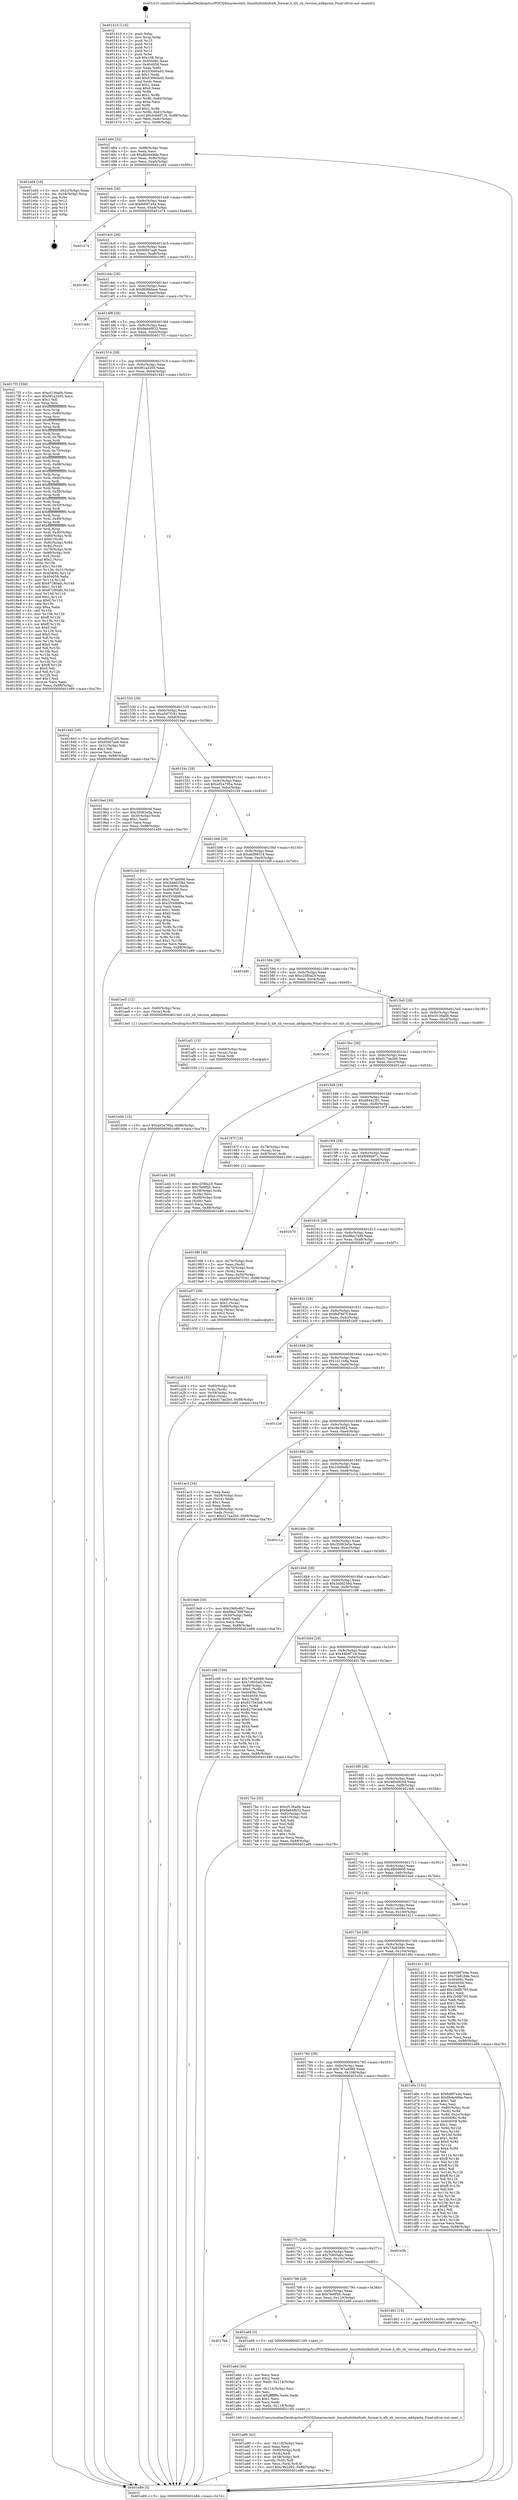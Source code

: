 digraph "0x401410" {
  label = "0x401410 (/mnt/c/Users/mathe/Desktop/tcc/POCII/binaries/extr_linuxfsxfslibxfsxfs_format.h_xfs_sb_version_addquota_Final-ollvm.out::main(0))"
  labelloc = "t"
  node[shape=record]

  Entry [label="",width=0.3,height=0.3,shape=circle,fillcolor=black,style=filled]
  "0x401484" [label="{
     0x401484 [32]\l
     | [instrs]\l
     &nbsp;&nbsp;0x401484 \<+6\>: mov -0x88(%rbp),%eax\l
     &nbsp;&nbsp;0x40148a \<+2\>: mov %eax,%ecx\l
     &nbsp;&nbsp;0x40148c \<+6\>: sub $0x8bde49da,%ecx\l
     &nbsp;&nbsp;0x401492 \<+6\>: mov %eax,-0x9c(%rbp)\l
     &nbsp;&nbsp;0x401498 \<+6\>: mov %ecx,-0xa0(%rbp)\l
     &nbsp;&nbsp;0x40149e \<+6\>: je 0000000000401e04 \<main+0x9f4\>\l
  }"]
  "0x401e04" [label="{
     0x401e04 [18]\l
     | [instrs]\l
     &nbsp;&nbsp;0x401e04 \<+3\>: mov -0x2c(%rbp),%eax\l
     &nbsp;&nbsp;0x401e07 \<+4\>: lea -0x28(%rbp),%rsp\l
     &nbsp;&nbsp;0x401e0b \<+1\>: pop %rbx\l
     &nbsp;&nbsp;0x401e0c \<+2\>: pop %r12\l
     &nbsp;&nbsp;0x401e0e \<+2\>: pop %r13\l
     &nbsp;&nbsp;0x401e10 \<+2\>: pop %r14\l
     &nbsp;&nbsp;0x401e12 \<+2\>: pop %r15\l
     &nbsp;&nbsp;0x401e14 \<+1\>: pop %rbp\l
     &nbsp;&nbsp;0x401e15 \<+1\>: ret\l
  }"]
  "0x4014a4" [label="{
     0x4014a4 [28]\l
     | [instrs]\l
     &nbsp;&nbsp;0x4014a4 \<+5\>: jmp 00000000004014a9 \<main+0x99\>\l
     &nbsp;&nbsp;0x4014a9 \<+6\>: mov -0x9c(%rbp),%eax\l
     &nbsp;&nbsp;0x4014af \<+5\>: sub $0x8d6f7e4a,%eax\l
     &nbsp;&nbsp;0x4014b4 \<+6\>: mov %eax,-0xa4(%rbp)\l
     &nbsp;&nbsp;0x4014ba \<+6\>: je 0000000000401e74 \<main+0xa64\>\l
  }"]
  Exit [label="",width=0.3,height=0.3,shape=circle,fillcolor=black,style=filled,peripheries=2]
  "0x401e74" [label="{
     0x401e74\l
  }", style=dashed]
  "0x4014c0" [label="{
     0x4014c0 [28]\l
     | [instrs]\l
     &nbsp;&nbsp;0x4014c0 \<+5\>: jmp 00000000004014c5 \<main+0xb5\>\l
     &nbsp;&nbsp;0x4014c5 \<+6\>: mov -0x9c(%rbp),%eax\l
     &nbsp;&nbsp;0x4014cb \<+5\>: sub $0x95fd7aa6,%eax\l
     &nbsp;&nbsp;0x4014d0 \<+6\>: mov %eax,-0xa8(%rbp)\l
     &nbsp;&nbsp;0x4014d6 \<+6\>: je 0000000000401961 \<main+0x551\>\l
  }"]
  "0x401b00" [label="{
     0x401b00 [15]\l
     | [instrs]\l
     &nbsp;&nbsp;0x401b00 \<+10\>: movl $0xa92a795a,-0x88(%rbp)\l
     &nbsp;&nbsp;0x401b0a \<+5\>: jmp 0000000000401e89 \<main+0xa79\>\l
  }"]
  "0x401961" [label="{
     0x401961\l
  }", style=dashed]
  "0x4014dc" [label="{
     0x4014dc [28]\l
     | [instrs]\l
     &nbsp;&nbsp;0x4014dc \<+5\>: jmp 00000000004014e1 \<main+0xd1\>\l
     &nbsp;&nbsp;0x4014e1 \<+6\>: mov -0x9c(%rbp),%eax\l
     &nbsp;&nbsp;0x4014e7 \<+5\>: sub $0x9b98deee,%eax\l
     &nbsp;&nbsp;0x4014ec \<+6\>: mov %eax,-0xac(%rbp)\l
     &nbsp;&nbsp;0x4014f2 \<+6\>: je 0000000000401b4c \<main+0x73c\>\l
  }"]
  "0x401af1" [label="{
     0x401af1 [15]\l
     | [instrs]\l
     &nbsp;&nbsp;0x401af1 \<+4\>: mov -0x60(%rbp),%rax\l
     &nbsp;&nbsp;0x401af5 \<+3\>: mov (%rax),%rax\l
     &nbsp;&nbsp;0x401af8 \<+3\>: mov %rax,%rdi\l
     &nbsp;&nbsp;0x401afb \<+5\>: call 0000000000401030 \<free@plt\>\l
     | [calls]\l
     &nbsp;&nbsp;0x401030 \{1\} (unknown)\l
  }"]
  "0x401b4c" [label="{
     0x401b4c\l
  }", style=dashed]
  "0x4014f8" [label="{
     0x4014f8 [28]\l
     | [instrs]\l
     &nbsp;&nbsp;0x4014f8 \<+5\>: jmp 00000000004014fd \<main+0xed\>\l
     &nbsp;&nbsp;0x4014fd \<+6\>: mov -0x9c(%rbp),%eax\l
     &nbsp;&nbsp;0x401503 \<+5\>: sub $0x9eb4f632,%eax\l
     &nbsp;&nbsp;0x401508 \<+6\>: mov %eax,-0xb0(%rbp)\l
     &nbsp;&nbsp;0x40150e \<+6\>: je 00000000004017f3 \<main+0x3e3\>\l
  }"]
  "0x401a99" [label="{
     0x401a99 [42]\l
     | [instrs]\l
     &nbsp;&nbsp;0x401a99 \<+6\>: mov -0x118(%rbp),%ecx\l
     &nbsp;&nbsp;0x401a9f \<+3\>: imul %eax,%ecx\l
     &nbsp;&nbsp;0x401aa2 \<+4\>: mov -0x60(%rbp),%rdi\l
     &nbsp;&nbsp;0x401aa6 \<+3\>: mov (%rdi),%rdi\l
     &nbsp;&nbsp;0x401aa9 \<+4\>: mov -0x58(%rbp),%r8\l
     &nbsp;&nbsp;0x401aad \<+3\>: movslq (%r8),%r8\l
     &nbsp;&nbsp;0x401ab0 \<+4\>: mov %ecx,(%rdi,%r8,4)\l
     &nbsp;&nbsp;0x401ab4 \<+10\>: movl $0xc9e2d82,-0x88(%rbp)\l
     &nbsp;&nbsp;0x401abe \<+5\>: jmp 0000000000401e89 \<main+0xa79\>\l
  }"]
  "0x4017f3" [label="{
     0x4017f3 [336]\l
     | [instrs]\l
     &nbsp;&nbsp;0x4017f3 \<+5\>: mov $0xcf136a0b,%eax\l
     &nbsp;&nbsp;0x4017f8 \<+5\>: mov $0x9f1a3265,%ecx\l
     &nbsp;&nbsp;0x4017fd \<+2\>: mov $0x1,%dl\l
     &nbsp;&nbsp;0x4017ff \<+3\>: mov %rsp,%rsi\l
     &nbsp;&nbsp;0x401802 \<+4\>: add $0xfffffffffffffff0,%rsi\l
     &nbsp;&nbsp;0x401806 \<+3\>: mov %rsi,%rsp\l
     &nbsp;&nbsp;0x401809 \<+4\>: mov %rsi,-0x80(%rbp)\l
     &nbsp;&nbsp;0x40180d \<+3\>: mov %rsp,%rsi\l
     &nbsp;&nbsp;0x401810 \<+4\>: add $0xfffffffffffffff0,%rsi\l
     &nbsp;&nbsp;0x401814 \<+3\>: mov %rsi,%rsp\l
     &nbsp;&nbsp;0x401817 \<+3\>: mov %rsp,%rdi\l
     &nbsp;&nbsp;0x40181a \<+4\>: add $0xfffffffffffffff0,%rdi\l
     &nbsp;&nbsp;0x40181e \<+3\>: mov %rdi,%rsp\l
     &nbsp;&nbsp;0x401821 \<+4\>: mov %rdi,-0x78(%rbp)\l
     &nbsp;&nbsp;0x401825 \<+3\>: mov %rsp,%rdi\l
     &nbsp;&nbsp;0x401828 \<+4\>: add $0xfffffffffffffff0,%rdi\l
     &nbsp;&nbsp;0x40182c \<+3\>: mov %rdi,%rsp\l
     &nbsp;&nbsp;0x40182f \<+4\>: mov %rdi,-0x70(%rbp)\l
     &nbsp;&nbsp;0x401833 \<+3\>: mov %rsp,%rdi\l
     &nbsp;&nbsp;0x401836 \<+4\>: add $0xfffffffffffffff0,%rdi\l
     &nbsp;&nbsp;0x40183a \<+3\>: mov %rdi,%rsp\l
     &nbsp;&nbsp;0x40183d \<+4\>: mov %rdi,-0x68(%rbp)\l
     &nbsp;&nbsp;0x401841 \<+3\>: mov %rsp,%rdi\l
     &nbsp;&nbsp;0x401844 \<+4\>: add $0xfffffffffffffff0,%rdi\l
     &nbsp;&nbsp;0x401848 \<+3\>: mov %rdi,%rsp\l
     &nbsp;&nbsp;0x40184b \<+4\>: mov %rdi,-0x60(%rbp)\l
     &nbsp;&nbsp;0x40184f \<+3\>: mov %rsp,%rdi\l
     &nbsp;&nbsp;0x401852 \<+4\>: add $0xfffffffffffffff0,%rdi\l
     &nbsp;&nbsp;0x401856 \<+3\>: mov %rdi,%rsp\l
     &nbsp;&nbsp;0x401859 \<+4\>: mov %rdi,-0x58(%rbp)\l
     &nbsp;&nbsp;0x40185d \<+3\>: mov %rsp,%rdi\l
     &nbsp;&nbsp;0x401860 \<+4\>: add $0xfffffffffffffff0,%rdi\l
     &nbsp;&nbsp;0x401864 \<+3\>: mov %rdi,%rsp\l
     &nbsp;&nbsp;0x401867 \<+4\>: mov %rdi,-0x50(%rbp)\l
     &nbsp;&nbsp;0x40186b \<+3\>: mov %rsp,%rdi\l
     &nbsp;&nbsp;0x40186e \<+4\>: add $0xfffffffffffffff0,%rdi\l
     &nbsp;&nbsp;0x401872 \<+3\>: mov %rdi,%rsp\l
     &nbsp;&nbsp;0x401875 \<+4\>: mov %rdi,-0x48(%rbp)\l
     &nbsp;&nbsp;0x401879 \<+3\>: mov %rsp,%rdi\l
     &nbsp;&nbsp;0x40187c \<+4\>: add $0xfffffffffffffff0,%rdi\l
     &nbsp;&nbsp;0x401880 \<+3\>: mov %rdi,%rsp\l
     &nbsp;&nbsp;0x401883 \<+4\>: mov %rdi,-0x40(%rbp)\l
     &nbsp;&nbsp;0x401887 \<+4\>: mov -0x80(%rbp),%rdi\l
     &nbsp;&nbsp;0x40188b \<+6\>: movl $0x0,(%rdi)\l
     &nbsp;&nbsp;0x401891 \<+7\>: mov -0x8c(%rbp),%r8d\l
     &nbsp;&nbsp;0x401898 \<+3\>: mov %r8d,(%rsi)\l
     &nbsp;&nbsp;0x40189b \<+4\>: mov -0x78(%rbp),%rdi\l
     &nbsp;&nbsp;0x40189f \<+7\>: mov -0x98(%rbp),%r9\l
     &nbsp;&nbsp;0x4018a6 \<+3\>: mov %r9,(%rdi)\l
     &nbsp;&nbsp;0x4018a9 \<+3\>: cmpl $0x2,(%rsi)\l
     &nbsp;&nbsp;0x4018ac \<+4\>: setne %r10b\l
     &nbsp;&nbsp;0x4018b0 \<+4\>: and $0x1,%r10b\l
     &nbsp;&nbsp;0x4018b4 \<+4\>: mov %r10b,-0x31(%rbp)\l
     &nbsp;&nbsp;0x4018b8 \<+8\>: mov 0x40406c,%r11d\l
     &nbsp;&nbsp;0x4018c0 \<+7\>: mov 0x404058,%ebx\l
     &nbsp;&nbsp;0x4018c7 \<+3\>: mov %r11d,%r14d\l
     &nbsp;&nbsp;0x4018ca \<+7\>: add $0x87280afc,%r14d\l
     &nbsp;&nbsp;0x4018d1 \<+4\>: sub $0x1,%r14d\l
     &nbsp;&nbsp;0x4018d5 \<+7\>: sub $0x87280afc,%r14d\l
     &nbsp;&nbsp;0x4018dc \<+4\>: imul %r14d,%r11d\l
     &nbsp;&nbsp;0x4018e0 \<+4\>: and $0x1,%r11d\l
     &nbsp;&nbsp;0x4018e4 \<+4\>: cmp $0x0,%r11d\l
     &nbsp;&nbsp;0x4018e8 \<+4\>: sete %r10b\l
     &nbsp;&nbsp;0x4018ec \<+3\>: cmp $0xa,%ebx\l
     &nbsp;&nbsp;0x4018ef \<+4\>: setl %r15b\l
     &nbsp;&nbsp;0x4018f3 \<+3\>: mov %r10b,%r12b\l
     &nbsp;&nbsp;0x4018f6 \<+4\>: xor $0xff,%r12b\l
     &nbsp;&nbsp;0x4018fa \<+3\>: mov %r15b,%r13b\l
     &nbsp;&nbsp;0x4018fd \<+4\>: xor $0xff,%r13b\l
     &nbsp;&nbsp;0x401901 \<+3\>: xor $0x0,%dl\l
     &nbsp;&nbsp;0x401904 \<+3\>: mov %r12b,%sil\l
     &nbsp;&nbsp;0x401907 \<+4\>: and $0x0,%sil\l
     &nbsp;&nbsp;0x40190b \<+3\>: and %dl,%r10b\l
     &nbsp;&nbsp;0x40190e \<+3\>: mov %r13b,%dil\l
     &nbsp;&nbsp;0x401911 \<+4\>: and $0x0,%dil\l
     &nbsp;&nbsp;0x401915 \<+3\>: and %dl,%r15b\l
     &nbsp;&nbsp;0x401918 \<+3\>: or %r10b,%sil\l
     &nbsp;&nbsp;0x40191b \<+3\>: or %r15b,%dil\l
     &nbsp;&nbsp;0x40191e \<+3\>: xor %dil,%sil\l
     &nbsp;&nbsp;0x401921 \<+3\>: or %r13b,%r12b\l
     &nbsp;&nbsp;0x401924 \<+4\>: xor $0xff,%r12b\l
     &nbsp;&nbsp;0x401928 \<+3\>: or $0x0,%dl\l
     &nbsp;&nbsp;0x40192b \<+3\>: and %dl,%r12b\l
     &nbsp;&nbsp;0x40192e \<+3\>: or %r12b,%sil\l
     &nbsp;&nbsp;0x401931 \<+4\>: test $0x1,%sil\l
     &nbsp;&nbsp;0x401935 \<+3\>: cmovne %ecx,%eax\l
     &nbsp;&nbsp;0x401938 \<+6\>: mov %eax,-0x88(%rbp)\l
     &nbsp;&nbsp;0x40193e \<+5\>: jmp 0000000000401e89 \<main+0xa79\>\l
  }"]
  "0x401514" [label="{
     0x401514 [28]\l
     | [instrs]\l
     &nbsp;&nbsp;0x401514 \<+5\>: jmp 0000000000401519 \<main+0x109\>\l
     &nbsp;&nbsp;0x401519 \<+6\>: mov -0x9c(%rbp),%eax\l
     &nbsp;&nbsp;0x40151f \<+5\>: sub $0x9f1a3265,%eax\l
     &nbsp;&nbsp;0x401524 \<+6\>: mov %eax,-0xb4(%rbp)\l
     &nbsp;&nbsp;0x40152a \<+6\>: je 0000000000401943 \<main+0x533\>\l
  }"]
  "0x401a6d" [label="{
     0x401a6d [44]\l
     | [instrs]\l
     &nbsp;&nbsp;0x401a6d \<+2\>: xor %ecx,%ecx\l
     &nbsp;&nbsp;0x401a6f \<+5\>: mov $0x2,%edx\l
     &nbsp;&nbsp;0x401a74 \<+6\>: mov %edx,-0x114(%rbp)\l
     &nbsp;&nbsp;0x401a7a \<+1\>: cltd\l
     &nbsp;&nbsp;0x401a7b \<+6\>: mov -0x114(%rbp),%esi\l
     &nbsp;&nbsp;0x401a81 \<+2\>: idiv %esi\l
     &nbsp;&nbsp;0x401a83 \<+6\>: imul $0xfffffffe,%edx,%edx\l
     &nbsp;&nbsp;0x401a89 \<+3\>: sub $0x1,%ecx\l
     &nbsp;&nbsp;0x401a8c \<+2\>: sub %ecx,%edx\l
     &nbsp;&nbsp;0x401a8e \<+6\>: mov %edx,-0x118(%rbp)\l
     &nbsp;&nbsp;0x401a94 \<+5\>: call 0000000000401160 \<next_i\>\l
     | [calls]\l
     &nbsp;&nbsp;0x401160 \{1\} (/mnt/c/Users/mathe/Desktop/tcc/POCII/binaries/extr_linuxfsxfslibxfsxfs_format.h_xfs_sb_version_addquota_Final-ollvm.out::next_i)\l
  }"]
  "0x401943" [label="{
     0x401943 [30]\l
     | [instrs]\l
     &nbsp;&nbsp;0x401943 \<+5\>: mov $0xd84423f1,%eax\l
     &nbsp;&nbsp;0x401948 \<+5\>: mov $0x95fd7aa6,%ecx\l
     &nbsp;&nbsp;0x40194d \<+3\>: mov -0x31(%rbp),%dl\l
     &nbsp;&nbsp;0x401950 \<+3\>: test $0x1,%dl\l
     &nbsp;&nbsp;0x401953 \<+3\>: cmovne %ecx,%eax\l
     &nbsp;&nbsp;0x401956 \<+6\>: mov %eax,-0x88(%rbp)\l
     &nbsp;&nbsp;0x40195c \<+5\>: jmp 0000000000401e89 \<main+0xa79\>\l
  }"]
  "0x401530" [label="{
     0x401530 [28]\l
     | [instrs]\l
     &nbsp;&nbsp;0x401530 \<+5\>: jmp 0000000000401535 \<main+0x125\>\l
     &nbsp;&nbsp;0x401535 \<+6\>: mov -0x9c(%rbp),%eax\l
     &nbsp;&nbsp;0x40153b \<+5\>: sub $0xa5d7f181,%eax\l
     &nbsp;&nbsp;0x401540 \<+6\>: mov %eax,-0xb8(%rbp)\l
     &nbsp;&nbsp;0x401546 \<+6\>: je 00000000004019ad \<main+0x59d\>\l
  }"]
  "0x4017b4" [label="{
     0x4017b4\l
  }", style=dashed]
  "0x4019ad" [label="{
     0x4019ad [30]\l
     | [instrs]\l
     &nbsp;&nbsp;0x4019ad \<+5\>: mov $0x490d9c0d,%eax\l
     &nbsp;&nbsp;0x4019b2 \<+5\>: mov $0x35063a5a,%ecx\l
     &nbsp;&nbsp;0x4019b7 \<+3\>: mov -0x30(%rbp),%edx\l
     &nbsp;&nbsp;0x4019ba \<+3\>: cmp $0x1,%edx\l
     &nbsp;&nbsp;0x4019bd \<+3\>: cmovl %ecx,%eax\l
     &nbsp;&nbsp;0x4019c0 \<+6\>: mov %eax,-0x88(%rbp)\l
     &nbsp;&nbsp;0x4019c6 \<+5\>: jmp 0000000000401e89 \<main+0xa79\>\l
  }"]
  "0x40154c" [label="{
     0x40154c [28]\l
     | [instrs]\l
     &nbsp;&nbsp;0x40154c \<+5\>: jmp 0000000000401551 \<main+0x141\>\l
     &nbsp;&nbsp;0x401551 \<+6\>: mov -0x9c(%rbp),%eax\l
     &nbsp;&nbsp;0x401557 \<+5\>: sub $0xa92a795a,%eax\l
     &nbsp;&nbsp;0x40155c \<+6\>: mov %eax,-0xbc(%rbp)\l
     &nbsp;&nbsp;0x401562 \<+6\>: je 0000000000401c3d \<main+0x82d\>\l
  }"]
  "0x401a68" [label="{
     0x401a68 [5]\l
     | [instrs]\l
     &nbsp;&nbsp;0x401a68 \<+5\>: call 0000000000401160 \<next_i\>\l
     | [calls]\l
     &nbsp;&nbsp;0x401160 \{1\} (/mnt/c/Users/mathe/Desktop/tcc/POCII/binaries/extr_linuxfsxfslibxfsxfs_format.h_xfs_sb_version_addquota_Final-ollvm.out::next_i)\l
  }"]
  "0x401c3d" [label="{
     0x401c3d [91]\l
     | [instrs]\l
     &nbsp;&nbsp;0x401c3d \<+5\>: mov $0x787ad088,%eax\l
     &nbsp;&nbsp;0x401c42 \<+5\>: mov $0x3ddd258d,%ecx\l
     &nbsp;&nbsp;0x401c47 \<+7\>: mov 0x40406c,%edx\l
     &nbsp;&nbsp;0x401c4e \<+7\>: mov 0x404058,%esi\l
     &nbsp;&nbsp;0x401c55 \<+2\>: mov %edx,%edi\l
     &nbsp;&nbsp;0x401c57 \<+6\>: add $0x355db89a,%edi\l
     &nbsp;&nbsp;0x401c5d \<+3\>: sub $0x1,%edi\l
     &nbsp;&nbsp;0x401c60 \<+6\>: sub $0x355db89a,%edi\l
     &nbsp;&nbsp;0x401c66 \<+3\>: imul %edi,%edx\l
     &nbsp;&nbsp;0x401c69 \<+3\>: and $0x1,%edx\l
     &nbsp;&nbsp;0x401c6c \<+3\>: cmp $0x0,%edx\l
     &nbsp;&nbsp;0x401c6f \<+4\>: sete %r8b\l
     &nbsp;&nbsp;0x401c73 \<+3\>: cmp $0xa,%esi\l
     &nbsp;&nbsp;0x401c76 \<+4\>: setl %r9b\l
     &nbsp;&nbsp;0x401c7a \<+3\>: mov %r8b,%r10b\l
     &nbsp;&nbsp;0x401c7d \<+3\>: and %r9b,%r10b\l
     &nbsp;&nbsp;0x401c80 \<+3\>: xor %r9b,%r8b\l
     &nbsp;&nbsp;0x401c83 \<+3\>: or %r8b,%r10b\l
     &nbsp;&nbsp;0x401c86 \<+4\>: test $0x1,%r10b\l
     &nbsp;&nbsp;0x401c8a \<+3\>: cmovne %ecx,%eax\l
     &nbsp;&nbsp;0x401c8d \<+6\>: mov %eax,-0x88(%rbp)\l
     &nbsp;&nbsp;0x401c93 \<+5\>: jmp 0000000000401e89 \<main+0xa79\>\l
  }"]
  "0x401568" [label="{
     0x401568 [28]\l
     | [instrs]\l
     &nbsp;&nbsp;0x401568 \<+5\>: jmp 000000000040156d \<main+0x15d\>\l
     &nbsp;&nbsp;0x40156d \<+6\>: mov -0x9c(%rbp),%eax\l
     &nbsp;&nbsp;0x401573 \<+5\>: sub $0xabf98518,%eax\l
     &nbsp;&nbsp;0x401578 \<+6\>: mov %eax,-0xc0(%rbp)\l
     &nbsp;&nbsp;0x40157e \<+6\>: je 0000000000401bf0 \<main+0x7e0\>\l
  }"]
  "0x401798" [label="{
     0x401798 [28]\l
     | [instrs]\l
     &nbsp;&nbsp;0x401798 \<+5\>: jmp 000000000040179d \<main+0x38d\>\l
     &nbsp;&nbsp;0x40179d \<+6\>: mov -0x9c(%rbp),%eax\l
     &nbsp;&nbsp;0x4017a3 \<+5\>: sub $0x7fe9f5fc,%eax\l
     &nbsp;&nbsp;0x4017a8 \<+6\>: mov %eax,-0x110(%rbp)\l
     &nbsp;&nbsp;0x4017ae \<+6\>: je 0000000000401a68 \<main+0x658\>\l
  }"]
  "0x401bf0" [label="{
     0x401bf0\l
  }", style=dashed]
  "0x401584" [label="{
     0x401584 [28]\l
     | [instrs]\l
     &nbsp;&nbsp;0x401584 \<+5\>: jmp 0000000000401589 \<main+0x179\>\l
     &nbsp;&nbsp;0x401589 \<+6\>: mov -0x9c(%rbp),%eax\l
     &nbsp;&nbsp;0x40158f \<+5\>: sub $0xc25f0a25,%eax\l
     &nbsp;&nbsp;0x401594 \<+6\>: mov %eax,-0xc4(%rbp)\l
     &nbsp;&nbsp;0x40159a \<+6\>: je 0000000000401ae5 \<main+0x6d5\>\l
  }"]
  "0x401d02" [label="{
     0x401d02 [15]\l
     | [instrs]\l
     &nbsp;&nbsp;0x401d02 \<+10\>: movl $0x511ec06c,-0x88(%rbp)\l
     &nbsp;&nbsp;0x401d0c \<+5\>: jmp 0000000000401e89 \<main+0xa79\>\l
  }"]
  "0x401ae5" [label="{
     0x401ae5 [12]\l
     | [instrs]\l
     &nbsp;&nbsp;0x401ae5 \<+4\>: mov -0x60(%rbp),%rax\l
     &nbsp;&nbsp;0x401ae9 \<+3\>: mov (%rax),%rdi\l
     &nbsp;&nbsp;0x401aec \<+5\>: call 00000000004013e0 \<xfs_sb_version_addquota\>\l
     | [calls]\l
     &nbsp;&nbsp;0x4013e0 \{1\} (/mnt/c/Users/mathe/Desktop/tcc/POCII/binaries/extr_linuxfsxfslibxfsxfs_format.h_xfs_sb_version_addquota_Final-ollvm.out::xfs_sb_version_addquota)\l
  }"]
  "0x4015a0" [label="{
     0x4015a0 [28]\l
     | [instrs]\l
     &nbsp;&nbsp;0x4015a0 \<+5\>: jmp 00000000004015a5 \<main+0x195\>\l
     &nbsp;&nbsp;0x4015a5 \<+6\>: mov -0x9c(%rbp),%eax\l
     &nbsp;&nbsp;0x4015ab \<+5\>: sub $0xcf136a0b,%eax\l
     &nbsp;&nbsp;0x4015b0 \<+6\>: mov %eax,-0xc8(%rbp)\l
     &nbsp;&nbsp;0x4015b6 \<+6\>: je 0000000000401e16 \<main+0xa06\>\l
  }"]
  "0x40177c" [label="{
     0x40177c [28]\l
     | [instrs]\l
     &nbsp;&nbsp;0x40177c \<+5\>: jmp 0000000000401781 \<main+0x371\>\l
     &nbsp;&nbsp;0x401781 \<+6\>: mov -0x9c(%rbp),%eax\l
     &nbsp;&nbsp;0x401787 \<+5\>: sub $0x7c605a0c,%eax\l
     &nbsp;&nbsp;0x40178c \<+6\>: mov %eax,-0x10c(%rbp)\l
     &nbsp;&nbsp;0x401792 \<+6\>: je 0000000000401d02 \<main+0x8f2\>\l
  }"]
  "0x401e16" [label="{
     0x401e16\l
  }", style=dashed]
  "0x4015bc" [label="{
     0x4015bc [28]\l
     | [instrs]\l
     &nbsp;&nbsp;0x4015bc \<+5\>: jmp 00000000004015c1 \<main+0x1b1\>\l
     &nbsp;&nbsp;0x4015c1 \<+6\>: mov -0x9c(%rbp),%eax\l
     &nbsp;&nbsp;0x4015c7 \<+5\>: sub $0xd17aa2b0,%eax\l
     &nbsp;&nbsp;0x4015cc \<+6\>: mov %eax,-0xcc(%rbp)\l
     &nbsp;&nbsp;0x4015d2 \<+6\>: je 0000000000401a44 \<main+0x634\>\l
  }"]
  "0x401e5b" [label="{
     0x401e5b\l
  }", style=dashed]
  "0x401a44" [label="{
     0x401a44 [36]\l
     | [instrs]\l
     &nbsp;&nbsp;0x401a44 \<+5\>: mov $0xc25f0a25,%eax\l
     &nbsp;&nbsp;0x401a49 \<+5\>: mov $0x7fe9f5fc,%ecx\l
     &nbsp;&nbsp;0x401a4e \<+4\>: mov -0x58(%rbp),%rdx\l
     &nbsp;&nbsp;0x401a52 \<+2\>: mov (%rdx),%esi\l
     &nbsp;&nbsp;0x401a54 \<+4\>: mov -0x68(%rbp),%rdx\l
     &nbsp;&nbsp;0x401a58 \<+2\>: cmp (%rdx),%esi\l
     &nbsp;&nbsp;0x401a5a \<+3\>: cmovl %ecx,%eax\l
     &nbsp;&nbsp;0x401a5d \<+6\>: mov %eax,-0x88(%rbp)\l
     &nbsp;&nbsp;0x401a63 \<+5\>: jmp 0000000000401e89 \<main+0xa79\>\l
  }"]
  "0x4015d8" [label="{
     0x4015d8 [28]\l
     | [instrs]\l
     &nbsp;&nbsp;0x4015d8 \<+5\>: jmp 00000000004015dd \<main+0x1cd\>\l
     &nbsp;&nbsp;0x4015dd \<+6\>: mov -0x9c(%rbp),%eax\l
     &nbsp;&nbsp;0x4015e3 \<+5\>: sub $0xd84423f1,%eax\l
     &nbsp;&nbsp;0x4015e8 \<+6\>: mov %eax,-0xd0(%rbp)\l
     &nbsp;&nbsp;0x4015ee \<+6\>: je 000000000040197f \<main+0x56f\>\l
  }"]
  "0x401760" [label="{
     0x401760 [28]\l
     | [instrs]\l
     &nbsp;&nbsp;0x401760 \<+5\>: jmp 0000000000401765 \<main+0x355\>\l
     &nbsp;&nbsp;0x401765 \<+6\>: mov -0x9c(%rbp),%eax\l
     &nbsp;&nbsp;0x40176b \<+5\>: sub $0x787ad088,%eax\l
     &nbsp;&nbsp;0x401770 \<+6\>: mov %eax,-0x108(%rbp)\l
     &nbsp;&nbsp;0x401776 \<+6\>: je 0000000000401e5b \<main+0xa4b\>\l
  }"]
  "0x40197f" [label="{
     0x40197f [16]\l
     | [instrs]\l
     &nbsp;&nbsp;0x40197f \<+4\>: mov -0x78(%rbp),%rax\l
     &nbsp;&nbsp;0x401983 \<+3\>: mov (%rax),%rax\l
     &nbsp;&nbsp;0x401986 \<+4\>: mov 0x8(%rax),%rdi\l
     &nbsp;&nbsp;0x40198a \<+5\>: call 0000000000401060 \<atoi@plt\>\l
     | [calls]\l
     &nbsp;&nbsp;0x401060 \{1\} (unknown)\l
  }"]
  "0x4015f4" [label="{
     0x4015f4 [28]\l
     | [instrs]\l
     &nbsp;&nbsp;0x4015f4 \<+5\>: jmp 00000000004015f9 \<main+0x1e9\>\l
     &nbsp;&nbsp;0x4015f9 \<+6\>: mov -0x9c(%rbp),%eax\l
     &nbsp;&nbsp;0x4015ff \<+5\>: sub $0xf089b971,%eax\l
     &nbsp;&nbsp;0x401604 \<+6\>: mov %eax,-0xd4(%rbp)\l
     &nbsp;&nbsp;0x40160a \<+6\>: je 0000000000401b70 \<main+0x760\>\l
  }"]
  "0x401d6c" [label="{
     0x401d6c [152]\l
     | [instrs]\l
     &nbsp;&nbsp;0x401d6c \<+5\>: mov $0x8d6f7e4a,%eax\l
     &nbsp;&nbsp;0x401d71 \<+5\>: mov $0x8bde49da,%ecx\l
     &nbsp;&nbsp;0x401d76 \<+2\>: mov $0x1,%dl\l
     &nbsp;&nbsp;0x401d78 \<+2\>: xor %esi,%esi\l
     &nbsp;&nbsp;0x401d7a \<+4\>: mov -0x80(%rbp),%rdi\l
     &nbsp;&nbsp;0x401d7e \<+3\>: mov (%rdi),%r8d\l
     &nbsp;&nbsp;0x401d81 \<+4\>: mov %r8d,-0x2c(%rbp)\l
     &nbsp;&nbsp;0x401d85 \<+8\>: mov 0x40406c,%r8d\l
     &nbsp;&nbsp;0x401d8d \<+8\>: mov 0x404058,%r9d\l
     &nbsp;&nbsp;0x401d95 \<+3\>: sub $0x1,%esi\l
     &nbsp;&nbsp;0x401d98 \<+3\>: mov %r8d,%r10d\l
     &nbsp;&nbsp;0x401d9b \<+3\>: add %esi,%r10d\l
     &nbsp;&nbsp;0x401d9e \<+4\>: imul %r10d,%r8d\l
     &nbsp;&nbsp;0x401da2 \<+4\>: and $0x1,%r8d\l
     &nbsp;&nbsp;0x401da6 \<+4\>: cmp $0x0,%r8d\l
     &nbsp;&nbsp;0x401daa \<+4\>: sete %r11b\l
     &nbsp;&nbsp;0x401dae \<+4\>: cmp $0xa,%r9d\l
     &nbsp;&nbsp;0x401db2 \<+3\>: setl %bl\l
     &nbsp;&nbsp;0x401db5 \<+3\>: mov %r11b,%r14b\l
     &nbsp;&nbsp;0x401db8 \<+4\>: xor $0xff,%r14b\l
     &nbsp;&nbsp;0x401dbc \<+3\>: mov %bl,%r15b\l
     &nbsp;&nbsp;0x401dbf \<+4\>: xor $0xff,%r15b\l
     &nbsp;&nbsp;0x401dc3 \<+3\>: xor $0x1,%dl\l
     &nbsp;&nbsp;0x401dc6 \<+3\>: mov %r14b,%r12b\l
     &nbsp;&nbsp;0x401dc9 \<+4\>: and $0xff,%r12b\l
     &nbsp;&nbsp;0x401dcd \<+3\>: and %dl,%r11b\l
     &nbsp;&nbsp;0x401dd0 \<+3\>: mov %r15b,%r13b\l
     &nbsp;&nbsp;0x401dd3 \<+4\>: and $0xff,%r13b\l
     &nbsp;&nbsp;0x401dd7 \<+2\>: and %dl,%bl\l
     &nbsp;&nbsp;0x401dd9 \<+3\>: or %r11b,%r12b\l
     &nbsp;&nbsp;0x401ddc \<+3\>: or %bl,%r13b\l
     &nbsp;&nbsp;0x401ddf \<+3\>: xor %r13b,%r12b\l
     &nbsp;&nbsp;0x401de2 \<+3\>: or %r15b,%r14b\l
     &nbsp;&nbsp;0x401de5 \<+4\>: xor $0xff,%r14b\l
     &nbsp;&nbsp;0x401de9 \<+3\>: or $0x1,%dl\l
     &nbsp;&nbsp;0x401dec \<+3\>: and %dl,%r14b\l
     &nbsp;&nbsp;0x401def \<+3\>: or %r14b,%r12b\l
     &nbsp;&nbsp;0x401df2 \<+4\>: test $0x1,%r12b\l
     &nbsp;&nbsp;0x401df6 \<+3\>: cmovne %ecx,%eax\l
     &nbsp;&nbsp;0x401df9 \<+6\>: mov %eax,-0x88(%rbp)\l
     &nbsp;&nbsp;0x401dff \<+5\>: jmp 0000000000401e89 \<main+0xa79\>\l
  }"]
  "0x401b70" [label="{
     0x401b70\l
  }", style=dashed]
  "0x401610" [label="{
     0x401610 [28]\l
     | [instrs]\l
     &nbsp;&nbsp;0x401610 \<+5\>: jmp 0000000000401615 \<main+0x205\>\l
     &nbsp;&nbsp;0x401615 \<+6\>: mov -0x9c(%rbp),%eax\l
     &nbsp;&nbsp;0x40161b \<+5\>: sub $0xf9ea769f,%eax\l
     &nbsp;&nbsp;0x401620 \<+6\>: mov %eax,-0xd8(%rbp)\l
     &nbsp;&nbsp;0x401626 \<+6\>: je 0000000000401a07 \<main+0x5f7\>\l
  }"]
  "0x401744" [label="{
     0x401744 [28]\l
     | [instrs]\l
     &nbsp;&nbsp;0x401744 \<+5\>: jmp 0000000000401749 \<main+0x339\>\l
     &nbsp;&nbsp;0x401749 \<+6\>: mov -0x9c(%rbp),%eax\l
     &nbsp;&nbsp;0x40174f \<+5\>: sub $0x73a8284e,%eax\l
     &nbsp;&nbsp;0x401754 \<+6\>: mov %eax,-0x104(%rbp)\l
     &nbsp;&nbsp;0x40175a \<+6\>: je 0000000000401d6c \<main+0x95c\>\l
  }"]
  "0x401a07" [label="{
     0x401a07 [29]\l
     | [instrs]\l
     &nbsp;&nbsp;0x401a07 \<+4\>: mov -0x68(%rbp),%rax\l
     &nbsp;&nbsp;0x401a0b \<+6\>: movl $0x1,(%rax)\l
     &nbsp;&nbsp;0x401a11 \<+4\>: mov -0x68(%rbp),%rax\l
     &nbsp;&nbsp;0x401a15 \<+3\>: movslq (%rax),%rax\l
     &nbsp;&nbsp;0x401a18 \<+4\>: shl $0x2,%rax\l
     &nbsp;&nbsp;0x401a1c \<+3\>: mov %rax,%rdi\l
     &nbsp;&nbsp;0x401a1f \<+5\>: call 0000000000401050 \<malloc@plt\>\l
     | [calls]\l
     &nbsp;&nbsp;0x401050 \{1\} (unknown)\l
  }"]
  "0x40162c" [label="{
     0x40162c [28]\l
     | [instrs]\l
     &nbsp;&nbsp;0x40162c \<+5\>: jmp 0000000000401631 \<main+0x221\>\l
     &nbsp;&nbsp;0x401631 \<+6\>: mov -0x9c(%rbp),%eax\l
     &nbsp;&nbsp;0x401637 \<+5\>: sub $0xfef7fd7f,%eax\l
     &nbsp;&nbsp;0x40163c \<+6\>: mov %eax,-0xdc(%rbp)\l
     &nbsp;&nbsp;0x401642 \<+6\>: je 0000000000401b0f \<main+0x6ff\>\l
  }"]
  "0x401d11" [label="{
     0x401d11 [91]\l
     | [instrs]\l
     &nbsp;&nbsp;0x401d11 \<+5\>: mov $0x8d6f7e4a,%eax\l
     &nbsp;&nbsp;0x401d16 \<+5\>: mov $0x73a8284e,%ecx\l
     &nbsp;&nbsp;0x401d1b \<+7\>: mov 0x40406c,%edx\l
     &nbsp;&nbsp;0x401d22 \<+7\>: mov 0x404058,%esi\l
     &nbsp;&nbsp;0x401d29 \<+2\>: mov %edx,%edi\l
     &nbsp;&nbsp;0x401d2b \<+6\>: add $0x1b0fb785,%edi\l
     &nbsp;&nbsp;0x401d31 \<+3\>: sub $0x1,%edi\l
     &nbsp;&nbsp;0x401d34 \<+6\>: sub $0x1b0fb785,%edi\l
     &nbsp;&nbsp;0x401d3a \<+3\>: imul %edi,%edx\l
     &nbsp;&nbsp;0x401d3d \<+3\>: and $0x1,%edx\l
     &nbsp;&nbsp;0x401d40 \<+3\>: cmp $0x0,%edx\l
     &nbsp;&nbsp;0x401d43 \<+4\>: sete %r8b\l
     &nbsp;&nbsp;0x401d47 \<+3\>: cmp $0xa,%esi\l
     &nbsp;&nbsp;0x401d4a \<+4\>: setl %r9b\l
     &nbsp;&nbsp;0x401d4e \<+3\>: mov %r8b,%r10b\l
     &nbsp;&nbsp;0x401d51 \<+3\>: and %r9b,%r10b\l
     &nbsp;&nbsp;0x401d54 \<+3\>: xor %r9b,%r8b\l
     &nbsp;&nbsp;0x401d57 \<+3\>: or %r8b,%r10b\l
     &nbsp;&nbsp;0x401d5a \<+4\>: test $0x1,%r10b\l
     &nbsp;&nbsp;0x401d5e \<+3\>: cmovne %ecx,%eax\l
     &nbsp;&nbsp;0x401d61 \<+6\>: mov %eax,-0x88(%rbp)\l
     &nbsp;&nbsp;0x401d67 \<+5\>: jmp 0000000000401e89 \<main+0xa79\>\l
  }"]
  "0x401b0f" [label="{
     0x401b0f\l
  }", style=dashed]
  "0x401648" [label="{
     0x401648 [28]\l
     | [instrs]\l
     &nbsp;&nbsp;0x401648 \<+5\>: jmp 000000000040164d \<main+0x23d\>\l
     &nbsp;&nbsp;0x40164d \<+6\>: mov -0x9c(%rbp),%eax\l
     &nbsp;&nbsp;0x401653 \<+5\>: sub $0x1511b8a,%eax\l
     &nbsp;&nbsp;0x401658 \<+6\>: mov %eax,-0xe0(%rbp)\l
     &nbsp;&nbsp;0x40165e \<+6\>: je 0000000000401c29 \<main+0x819\>\l
  }"]
  "0x401728" [label="{
     0x401728 [28]\l
     | [instrs]\l
     &nbsp;&nbsp;0x401728 \<+5\>: jmp 000000000040172d \<main+0x31d\>\l
     &nbsp;&nbsp;0x40172d \<+6\>: mov -0x9c(%rbp),%eax\l
     &nbsp;&nbsp;0x401733 \<+5\>: sub $0x511ec06c,%eax\l
     &nbsp;&nbsp;0x401738 \<+6\>: mov %eax,-0x100(%rbp)\l
     &nbsp;&nbsp;0x40173e \<+6\>: je 0000000000401d11 \<main+0x901\>\l
  }"]
  "0x401c29" [label="{
     0x401c29\l
  }", style=dashed]
  "0x401664" [label="{
     0x401664 [28]\l
     | [instrs]\l
     &nbsp;&nbsp;0x401664 \<+5\>: jmp 0000000000401669 \<main+0x259\>\l
     &nbsp;&nbsp;0x401669 \<+6\>: mov -0x9c(%rbp),%eax\l
     &nbsp;&nbsp;0x40166f \<+5\>: sub $0xc9e2d82,%eax\l
     &nbsp;&nbsp;0x401674 \<+6\>: mov %eax,-0xe4(%rbp)\l
     &nbsp;&nbsp;0x40167a \<+6\>: je 0000000000401ac3 \<main+0x6b3\>\l
  }"]
  "0x401bc6" [label="{
     0x401bc6\l
  }", style=dashed]
  "0x401ac3" [label="{
     0x401ac3 [34]\l
     | [instrs]\l
     &nbsp;&nbsp;0x401ac3 \<+2\>: xor %eax,%eax\l
     &nbsp;&nbsp;0x401ac5 \<+4\>: mov -0x58(%rbp),%rcx\l
     &nbsp;&nbsp;0x401ac9 \<+2\>: mov (%rcx),%edx\l
     &nbsp;&nbsp;0x401acb \<+3\>: sub $0x1,%eax\l
     &nbsp;&nbsp;0x401ace \<+2\>: sub %eax,%edx\l
     &nbsp;&nbsp;0x401ad0 \<+4\>: mov -0x58(%rbp),%rcx\l
     &nbsp;&nbsp;0x401ad4 \<+2\>: mov %edx,(%rcx)\l
     &nbsp;&nbsp;0x401ad6 \<+10\>: movl $0xd17aa2b0,-0x88(%rbp)\l
     &nbsp;&nbsp;0x401ae0 \<+5\>: jmp 0000000000401e89 \<main+0xa79\>\l
  }"]
  "0x401680" [label="{
     0x401680 [28]\l
     | [instrs]\l
     &nbsp;&nbsp;0x401680 \<+5\>: jmp 0000000000401685 \<main+0x275\>\l
     &nbsp;&nbsp;0x401685 \<+6\>: mov -0x9c(%rbp),%eax\l
     &nbsp;&nbsp;0x40168b \<+5\>: sub $0x19d0e8b7,%eax\l
     &nbsp;&nbsp;0x401690 \<+6\>: mov %eax,-0xe8(%rbp)\l
     &nbsp;&nbsp;0x401696 \<+6\>: je 0000000000401c1a \<main+0x80a\>\l
  }"]
  "0x40170c" [label="{
     0x40170c [28]\l
     | [instrs]\l
     &nbsp;&nbsp;0x40170c \<+5\>: jmp 0000000000401711 \<main+0x301\>\l
     &nbsp;&nbsp;0x401711 \<+6\>: mov -0x9c(%rbp),%eax\l
     &nbsp;&nbsp;0x401717 \<+5\>: sub $0x4fb00008,%eax\l
     &nbsp;&nbsp;0x40171c \<+6\>: mov %eax,-0xfc(%rbp)\l
     &nbsp;&nbsp;0x401722 \<+6\>: je 0000000000401bc6 \<main+0x7b6\>\l
  }"]
  "0x401c1a" [label="{
     0x401c1a\l
  }", style=dashed]
  "0x40169c" [label="{
     0x40169c [28]\l
     | [instrs]\l
     &nbsp;&nbsp;0x40169c \<+5\>: jmp 00000000004016a1 \<main+0x291\>\l
     &nbsp;&nbsp;0x4016a1 \<+6\>: mov -0x9c(%rbp),%eax\l
     &nbsp;&nbsp;0x4016a7 \<+5\>: sub $0x35063a5a,%eax\l
     &nbsp;&nbsp;0x4016ac \<+6\>: mov %eax,-0xec(%rbp)\l
     &nbsp;&nbsp;0x4016b2 \<+6\>: je 00000000004019e9 \<main+0x5d9\>\l
  }"]
  "0x4019cb" [label="{
     0x4019cb\l
  }", style=dashed]
  "0x4019e9" [label="{
     0x4019e9 [30]\l
     | [instrs]\l
     &nbsp;&nbsp;0x4019e9 \<+5\>: mov $0x19d0e8b7,%eax\l
     &nbsp;&nbsp;0x4019ee \<+5\>: mov $0xf9ea769f,%ecx\l
     &nbsp;&nbsp;0x4019f3 \<+3\>: mov -0x30(%rbp),%edx\l
     &nbsp;&nbsp;0x4019f6 \<+3\>: cmp $0x0,%edx\l
     &nbsp;&nbsp;0x4019f9 \<+3\>: cmove %ecx,%eax\l
     &nbsp;&nbsp;0x4019fc \<+6\>: mov %eax,-0x88(%rbp)\l
     &nbsp;&nbsp;0x401a02 \<+5\>: jmp 0000000000401e89 \<main+0xa79\>\l
  }"]
  "0x4016b8" [label="{
     0x4016b8 [28]\l
     | [instrs]\l
     &nbsp;&nbsp;0x4016b8 \<+5\>: jmp 00000000004016bd \<main+0x2ad\>\l
     &nbsp;&nbsp;0x4016bd \<+6\>: mov -0x9c(%rbp),%eax\l
     &nbsp;&nbsp;0x4016c3 \<+5\>: sub $0x3ddd258d,%eax\l
     &nbsp;&nbsp;0x4016c8 \<+6\>: mov %eax,-0xf0(%rbp)\l
     &nbsp;&nbsp;0x4016ce \<+6\>: je 0000000000401c98 \<main+0x888\>\l
  }"]
  "0x401a24" [label="{
     0x401a24 [32]\l
     | [instrs]\l
     &nbsp;&nbsp;0x401a24 \<+4\>: mov -0x60(%rbp),%rdi\l
     &nbsp;&nbsp;0x401a28 \<+3\>: mov %rax,(%rdi)\l
     &nbsp;&nbsp;0x401a2b \<+4\>: mov -0x58(%rbp),%rax\l
     &nbsp;&nbsp;0x401a2f \<+6\>: movl $0x0,(%rax)\l
     &nbsp;&nbsp;0x401a35 \<+10\>: movl $0xd17aa2b0,-0x88(%rbp)\l
     &nbsp;&nbsp;0x401a3f \<+5\>: jmp 0000000000401e89 \<main+0xa79\>\l
  }"]
  "0x401c98" [label="{
     0x401c98 [106]\l
     | [instrs]\l
     &nbsp;&nbsp;0x401c98 \<+5\>: mov $0x787ad088,%eax\l
     &nbsp;&nbsp;0x401c9d \<+5\>: mov $0x7c605a0c,%ecx\l
     &nbsp;&nbsp;0x401ca2 \<+4\>: mov -0x80(%rbp),%rdx\l
     &nbsp;&nbsp;0x401ca6 \<+6\>: movl $0x0,(%rdx)\l
     &nbsp;&nbsp;0x401cac \<+7\>: mov 0x40406c,%esi\l
     &nbsp;&nbsp;0x401cb3 \<+7\>: mov 0x404058,%edi\l
     &nbsp;&nbsp;0x401cba \<+3\>: mov %esi,%r8d\l
     &nbsp;&nbsp;0x401cbd \<+7\>: sub $0x8270e3e8,%r8d\l
     &nbsp;&nbsp;0x401cc4 \<+4\>: sub $0x1,%r8d\l
     &nbsp;&nbsp;0x401cc8 \<+7\>: add $0x8270e3e8,%r8d\l
     &nbsp;&nbsp;0x401ccf \<+4\>: imul %r8d,%esi\l
     &nbsp;&nbsp;0x401cd3 \<+3\>: and $0x1,%esi\l
     &nbsp;&nbsp;0x401cd6 \<+3\>: cmp $0x0,%esi\l
     &nbsp;&nbsp;0x401cd9 \<+4\>: sete %r9b\l
     &nbsp;&nbsp;0x401cdd \<+3\>: cmp $0xa,%edi\l
     &nbsp;&nbsp;0x401ce0 \<+4\>: setl %r10b\l
     &nbsp;&nbsp;0x401ce4 \<+3\>: mov %r9b,%r11b\l
     &nbsp;&nbsp;0x401ce7 \<+3\>: and %r10b,%r11b\l
     &nbsp;&nbsp;0x401cea \<+3\>: xor %r10b,%r9b\l
     &nbsp;&nbsp;0x401ced \<+3\>: or %r9b,%r11b\l
     &nbsp;&nbsp;0x401cf0 \<+4\>: test $0x1,%r11b\l
     &nbsp;&nbsp;0x401cf4 \<+3\>: cmovne %ecx,%eax\l
     &nbsp;&nbsp;0x401cf7 \<+6\>: mov %eax,-0x88(%rbp)\l
     &nbsp;&nbsp;0x401cfd \<+5\>: jmp 0000000000401e89 \<main+0xa79\>\l
  }"]
  "0x4016d4" [label="{
     0x4016d4 [28]\l
     | [instrs]\l
     &nbsp;&nbsp;0x4016d4 \<+5\>: jmp 00000000004016d9 \<main+0x2c9\>\l
     &nbsp;&nbsp;0x4016d9 \<+6\>: mov -0x9c(%rbp),%eax\l
     &nbsp;&nbsp;0x4016df \<+5\>: sub $0x44b6f716,%eax\l
     &nbsp;&nbsp;0x4016e4 \<+6\>: mov %eax,-0xf4(%rbp)\l
     &nbsp;&nbsp;0x4016ea \<+6\>: je 00000000004017be \<main+0x3ae\>\l
  }"]
  "0x40198f" [label="{
     0x40198f [30]\l
     | [instrs]\l
     &nbsp;&nbsp;0x40198f \<+4\>: mov -0x70(%rbp),%rdi\l
     &nbsp;&nbsp;0x401993 \<+2\>: mov %eax,(%rdi)\l
     &nbsp;&nbsp;0x401995 \<+4\>: mov -0x70(%rbp),%rdi\l
     &nbsp;&nbsp;0x401999 \<+2\>: mov (%rdi),%eax\l
     &nbsp;&nbsp;0x40199b \<+3\>: mov %eax,-0x30(%rbp)\l
     &nbsp;&nbsp;0x40199e \<+10\>: movl $0xa5d7f181,-0x88(%rbp)\l
     &nbsp;&nbsp;0x4019a8 \<+5\>: jmp 0000000000401e89 \<main+0xa79\>\l
  }"]
  "0x4017be" [label="{
     0x4017be [53]\l
     | [instrs]\l
     &nbsp;&nbsp;0x4017be \<+5\>: mov $0xcf136a0b,%eax\l
     &nbsp;&nbsp;0x4017c3 \<+5\>: mov $0x9eb4f632,%ecx\l
     &nbsp;&nbsp;0x4017c8 \<+6\>: mov -0x82(%rbp),%dl\l
     &nbsp;&nbsp;0x4017ce \<+7\>: mov -0x81(%rbp),%sil\l
     &nbsp;&nbsp;0x4017d5 \<+3\>: mov %dl,%dil\l
     &nbsp;&nbsp;0x4017d8 \<+3\>: and %sil,%dil\l
     &nbsp;&nbsp;0x4017db \<+3\>: xor %sil,%dl\l
     &nbsp;&nbsp;0x4017de \<+3\>: or %dl,%dil\l
     &nbsp;&nbsp;0x4017e1 \<+4\>: test $0x1,%dil\l
     &nbsp;&nbsp;0x4017e5 \<+3\>: cmovne %ecx,%eax\l
     &nbsp;&nbsp;0x4017e8 \<+6\>: mov %eax,-0x88(%rbp)\l
     &nbsp;&nbsp;0x4017ee \<+5\>: jmp 0000000000401e89 \<main+0xa79\>\l
  }"]
  "0x4016f0" [label="{
     0x4016f0 [28]\l
     | [instrs]\l
     &nbsp;&nbsp;0x4016f0 \<+5\>: jmp 00000000004016f5 \<main+0x2e5\>\l
     &nbsp;&nbsp;0x4016f5 \<+6\>: mov -0x9c(%rbp),%eax\l
     &nbsp;&nbsp;0x4016fb \<+5\>: sub $0x490d9c0d,%eax\l
     &nbsp;&nbsp;0x401700 \<+6\>: mov %eax,-0xf8(%rbp)\l
     &nbsp;&nbsp;0x401706 \<+6\>: je 00000000004019cb \<main+0x5bb\>\l
  }"]
  "0x401e89" [label="{
     0x401e89 [5]\l
     | [instrs]\l
     &nbsp;&nbsp;0x401e89 \<+5\>: jmp 0000000000401484 \<main+0x74\>\l
  }"]
  "0x401410" [label="{
     0x401410 [116]\l
     | [instrs]\l
     &nbsp;&nbsp;0x401410 \<+1\>: push %rbp\l
     &nbsp;&nbsp;0x401411 \<+3\>: mov %rsp,%rbp\l
     &nbsp;&nbsp;0x401414 \<+2\>: push %r15\l
     &nbsp;&nbsp;0x401416 \<+2\>: push %r14\l
     &nbsp;&nbsp;0x401418 \<+2\>: push %r13\l
     &nbsp;&nbsp;0x40141a \<+2\>: push %r12\l
     &nbsp;&nbsp;0x40141c \<+1\>: push %rbx\l
     &nbsp;&nbsp;0x40141d \<+7\>: sub $0x108,%rsp\l
     &nbsp;&nbsp;0x401424 \<+7\>: mov 0x40406c,%eax\l
     &nbsp;&nbsp;0x40142b \<+7\>: mov 0x404058,%ecx\l
     &nbsp;&nbsp;0x401432 \<+2\>: mov %eax,%edx\l
     &nbsp;&nbsp;0x401434 \<+6\>: sub $0x53060a45,%edx\l
     &nbsp;&nbsp;0x40143a \<+3\>: sub $0x1,%edx\l
     &nbsp;&nbsp;0x40143d \<+6\>: add $0x53060a45,%edx\l
     &nbsp;&nbsp;0x401443 \<+3\>: imul %edx,%eax\l
     &nbsp;&nbsp;0x401446 \<+3\>: and $0x1,%eax\l
     &nbsp;&nbsp;0x401449 \<+3\>: cmp $0x0,%eax\l
     &nbsp;&nbsp;0x40144c \<+4\>: sete %r8b\l
     &nbsp;&nbsp;0x401450 \<+4\>: and $0x1,%r8b\l
     &nbsp;&nbsp;0x401454 \<+7\>: mov %r8b,-0x82(%rbp)\l
     &nbsp;&nbsp;0x40145b \<+3\>: cmp $0xa,%ecx\l
     &nbsp;&nbsp;0x40145e \<+4\>: setl %r8b\l
     &nbsp;&nbsp;0x401462 \<+4\>: and $0x1,%r8b\l
     &nbsp;&nbsp;0x401466 \<+7\>: mov %r8b,-0x81(%rbp)\l
     &nbsp;&nbsp;0x40146d \<+10\>: movl $0x44b6f716,-0x88(%rbp)\l
     &nbsp;&nbsp;0x401477 \<+6\>: mov %edi,-0x8c(%rbp)\l
     &nbsp;&nbsp;0x40147d \<+7\>: mov %rsi,-0x98(%rbp)\l
  }"]
  Entry -> "0x401410" [label=" 1"]
  "0x401484" -> "0x401e04" [label=" 1"]
  "0x401484" -> "0x4014a4" [label=" 17"]
  "0x401e04" -> Exit [label=" 1"]
  "0x4014a4" -> "0x401e74" [label=" 0"]
  "0x4014a4" -> "0x4014c0" [label=" 17"]
  "0x401d6c" -> "0x401e89" [label=" 1"]
  "0x4014c0" -> "0x401961" [label=" 0"]
  "0x4014c0" -> "0x4014dc" [label=" 17"]
  "0x401d11" -> "0x401e89" [label=" 1"]
  "0x4014dc" -> "0x401b4c" [label=" 0"]
  "0x4014dc" -> "0x4014f8" [label=" 17"]
  "0x401d02" -> "0x401e89" [label=" 1"]
  "0x4014f8" -> "0x4017f3" [label=" 1"]
  "0x4014f8" -> "0x401514" [label=" 16"]
  "0x401c98" -> "0x401e89" [label=" 1"]
  "0x401514" -> "0x401943" [label=" 1"]
  "0x401514" -> "0x401530" [label=" 15"]
  "0x401c3d" -> "0x401e89" [label=" 1"]
  "0x401530" -> "0x4019ad" [label=" 1"]
  "0x401530" -> "0x40154c" [label=" 14"]
  "0x401b00" -> "0x401e89" [label=" 1"]
  "0x40154c" -> "0x401c3d" [label=" 1"]
  "0x40154c" -> "0x401568" [label=" 13"]
  "0x401af1" -> "0x401b00" [label=" 1"]
  "0x401568" -> "0x401bf0" [label=" 0"]
  "0x401568" -> "0x401584" [label=" 13"]
  "0x401ac3" -> "0x401e89" [label=" 1"]
  "0x401584" -> "0x401ae5" [label=" 1"]
  "0x401584" -> "0x4015a0" [label=" 12"]
  "0x401a99" -> "0x401e89" [label=" 1"]
  "0x4015a0" -> "0x401e16" [label=" 0"]
  "0x4015a0" -> "0x4015bc" [label=" 12"]
  "0x401a68" -> "0x401a6d" [label=" 1"]
  "0x4015bc" -> "0x401a44" [label=" 2"]
  "0x4015bc" -> "0x4015d8" [label=" 10"]
  "0x401798" -> "0x4017b4" [label=" 0"]
  "0x4015d8" -> "0x40197f" [label=" 1"]
  "0x4015d8" -> "0x4015f4" [label=" 9"]
  "0x401ae5" -> "0x401af1" [label=" 1"]
  "0x4015f4" -> "0x401b70" [label=" 0"]
  "0x4015f4" -> "0x401610" [label=" 9"]
  "0x40177c" -> "0x401798" [label=" 1"]
  "0x401610" -> "0x401a07" [label=" 1"]
  "0x401610" -> "0x40162c" [label=" 8"]
  "0x401a6d" -> "0x401a99" [label=" 1"]
  "0x40162c" -> "0x401b0f" [label=" 0"]
  "0x40162c" -> "0x401648" [label=" 8"]
  "0x401760" -> "0x40177c" [label=" 2"]
  "0x401648" -> "0x401c29" [label=" 0"]
  "0x401648" -> "0x401664" [label=" 8"]
  "0x401798" -> "0x401a68" [label=" 1"]
  "0x401664" -> "0x401ac3" [label=" 1"]
  "0x401664" -> "0x401680" [label=" 7"]
  "0x401744" -> "0x401760" [label=" 2"]
  "0x401680" -> "0x401c1a" [label=" 0"]
  "0x401680" -> "0x40169c" [label=" 7"]
  "0x40177c" -> "0x401d02" [label=" 1"]
  "0x40169c" -> "0x4019e9" [label=" 1"]
  "0x40169c" -> "0x4016b8" [label=" 6"]
  "0x401728" -> "0x401744" [label=" 3"]
  "0x4016b8" -> "0x401c98" [label=" 1"]
  "0x4016b8" -> "0x4016d4" [label=" 5"]
  "0x401760" -> "0x401e5b" [label=" 0"]
  "0x4016d4" -> "0x4017be" [label=" 1"]
  "0x4016d4" -> "0x4016f0" [label=" 4"]
  "0x4017be" -> "0x401e89" [label=" 1"]
  "0x401410" -> "0x401484" [label=" 1"]
  "0x401e89" -> "0x401484" [label=" 17"]
  "0x40170c" -> "0x401728" [label=" 4"]
  "0x4017f3" -> "0x401e89" [label=" 1"]
  "0x401943" -> "0x401e89" [label=" 1"]
  "0x40197f" -> "0x40198f" [label=" 1"]
  "0x40198f" -> "0x401e89" [label=" 1"]
  "0x4019ad" -> "0x401e89" [label=" 1"]
  "0x4019e9" -> "0x401e89" [label=" 1"]
  "0x401a07" -> "0x401a24" [label=" 1"]
  "0x401a24" -> "0x401e89" [label=" 1"]
  "0x401a44" -> "0x401e89" [label=" 2"]
  "0x401728" -> "0x401d11" [label=" 1"]
  "0x4016f0" -> "0x4019cb" [label=" 0"]
  "0x4016f0" -> "0x40170c" [label=" 4"]
  "0x401744" -> "0x401d6c" [label=" 1"]
  "0x40170c" -> "0x401bc6" [label=" 0"]
}
